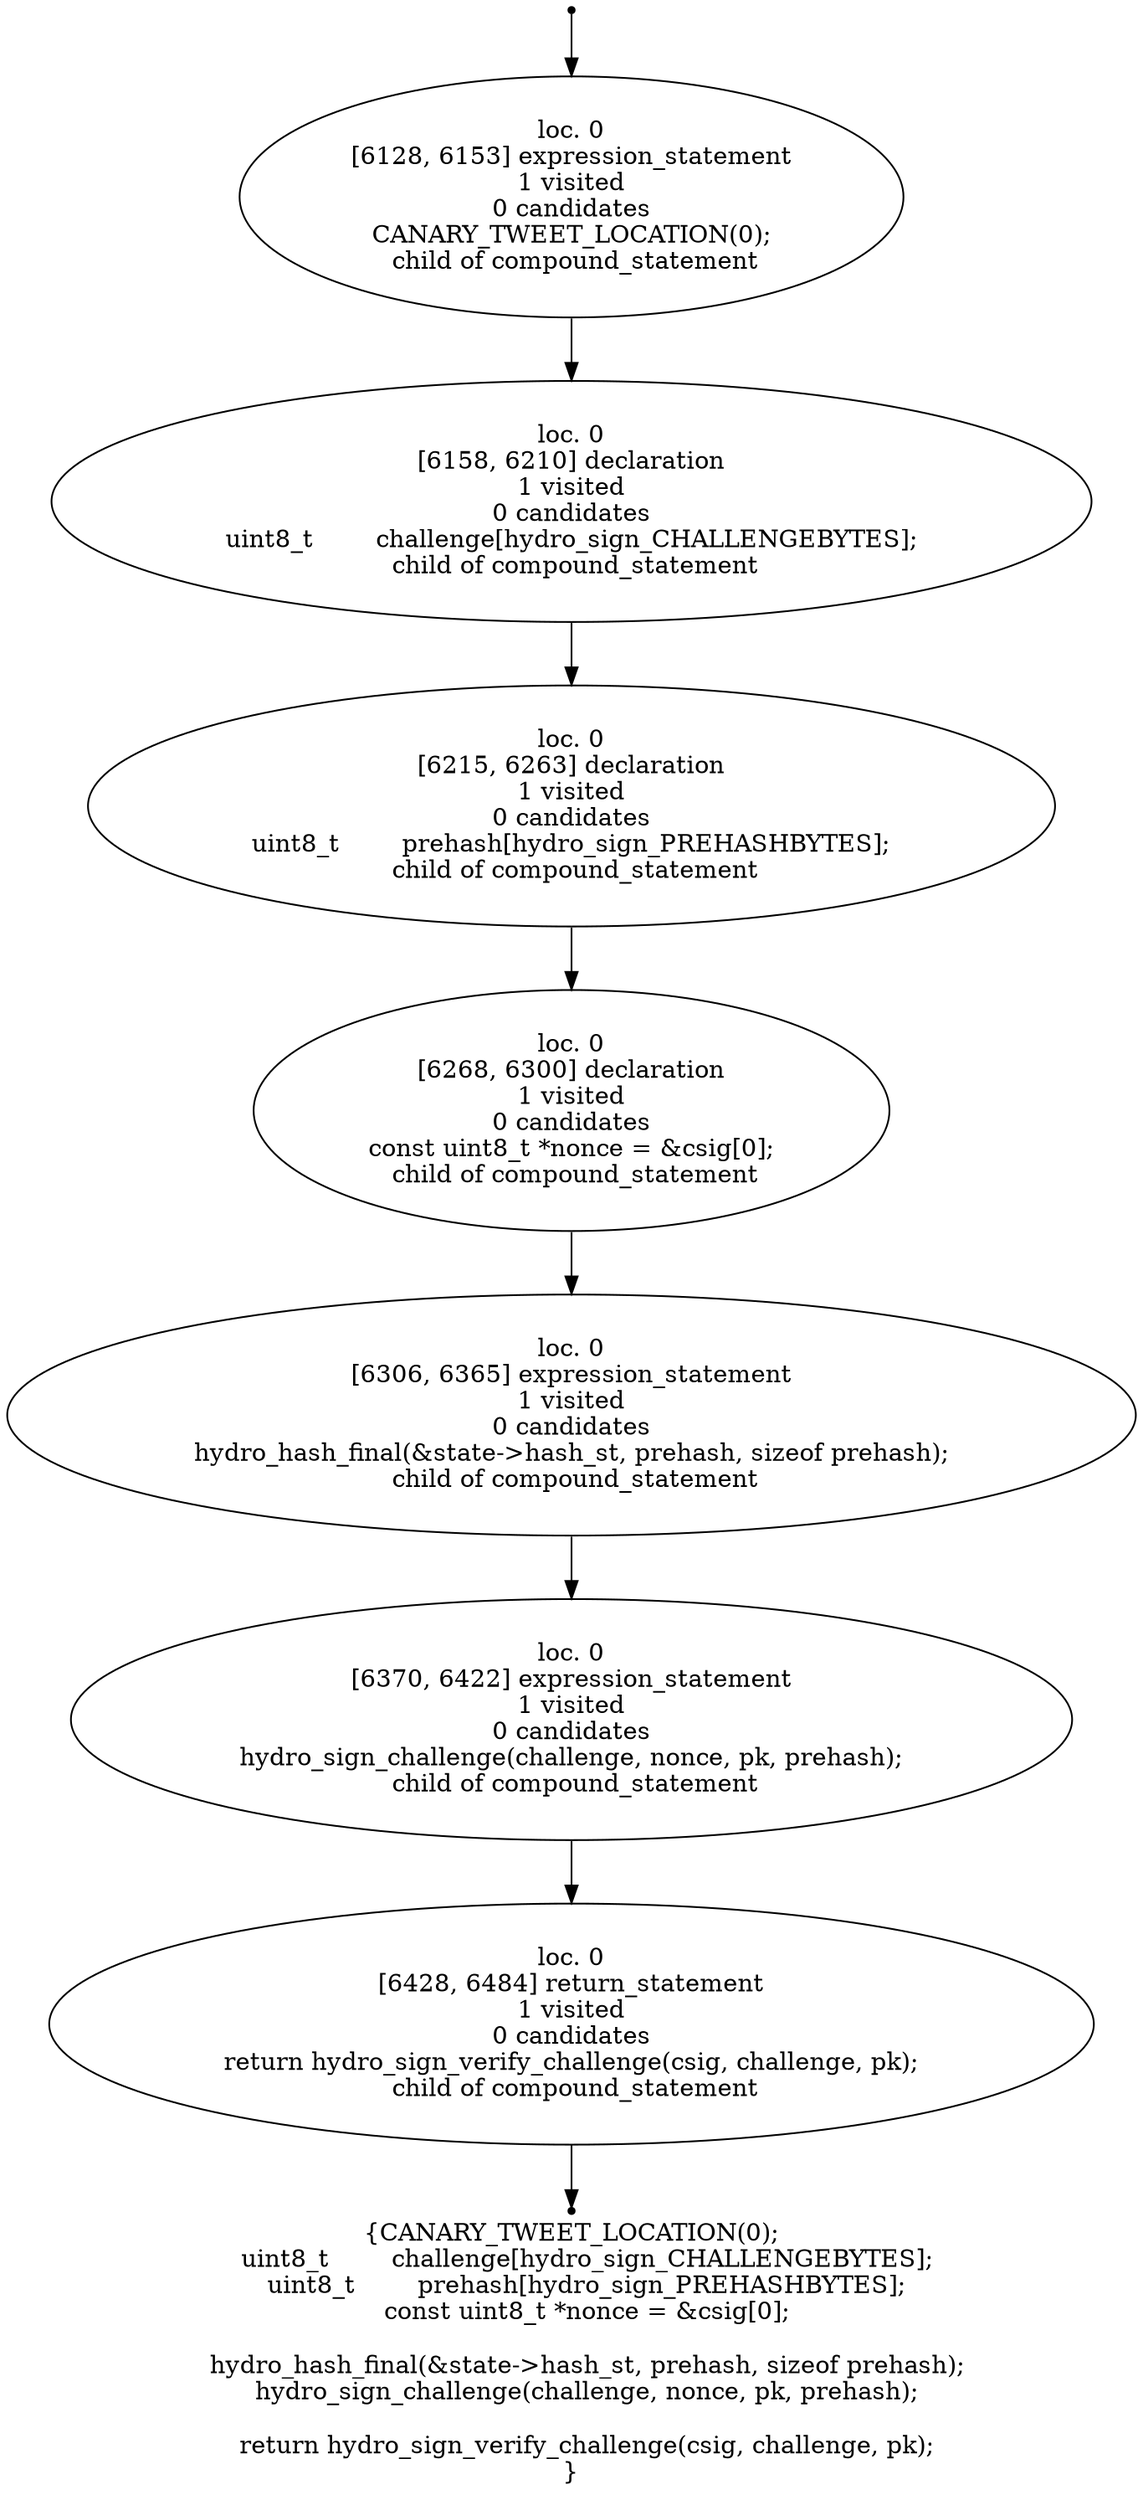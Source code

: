digraph hydro_sign_final_verify_localised_11 {
	initial [shape=point]
	initial -> "loc. 0
[6128, 6153] expression_statement
1 visited
0 candidates
 CANARY_TWEET_LOCATION(0); 
 child of compound_statement"
	final [shape=point]
	"loc. 0
[6428, 6484] return_statement
1 visited
0 candidates
 return hydro_sign_verify_challenge(csig, challenge, pk); 
 child of compound_statement" -> final
	"loc. 0
[6128, 6153] expression_statement
1 visited
0 candidates
 CANARY_TWEET_LOCATION(0); 
 child of compound_statement"
	"loc. 0
[6128, 6153] expression_statement
1 visited
0 candidates
 CANARY_TWEET_LOCATION(0); 
 child of compound_statement" -> "loc. 0
[6158, 6210] declaration
1 visited
0 candidates
 uint8_t        challenge[hydro_sign_CHALLENGEBYTES]; 
 child of compound_statement"
	"loc. 0
[6158, 6210] declaration
1 visited
0 candidates
 uint8_t        challenge[hydro_sign_CHALLENGEBYTES]; 
 child of compound_statement"
	"loc. 0
[6158, 6210] declaration
1 visited
0 candidates
 uint8_t        challenge[hydro_sign_CHALLENGEBYTES]; 
 child of compound_statement" -> "loc. 0
[6215, 6263] declaration
1 visited
0 candidates
 uint8_t        prehash[hydro_sign_PREHASHBYTES]; 
 child of compound_statement"
	"loc. 0
[6215, 6263] declaration
1 visited
0 candidates
 uint8_t        prehash[hydro_sign_PREHASHBYTES]; 
 child of compound_statement"
	"loc. 0
[6215, 6263] declaration
1 visited
0 candidates
 uint8_t        prehash[hydro_sign_PREHASHBYTES]; 
 child of compound_statement" -> "loc. 0
[6268, 6300] declaration
1 visited
0 candidates
 const uint8_t *nonce = &csig[0]; 
 child of compound_statement"
	"loc. 0
[6268, 6300] declaration
1 visited
0 candidates
 const uint8_t *nonce = &csig[0]; 
 child of compound_statement"
	"loc. 0
[6268, 6300] declaration
1 visited
0 candidates
 const uint8_t *nonce = &csig[0]; 
 child of compound_statement" -> "loc. 0
[6306, 6365] expression_statement
1 visited
0 candidates
 hydro_hash_final(&state->hash_st, prehash, sizeof prehash); 
 child of compound_statement"
	"loc. 0
[6306, 6365] expression_statement
1 visited
0 candidates
 hydro_hash_final(&state->hash_st, prehash, sizeof prehash); 
 child of compound_statement"
	"loc. 0
[6306, 6365] expression_statement
1 visited
0 candidates
 hydro_hash_final(&state->hash_st, prehash, sizeof prehash); 
 child of compound_statement" -> "loc. 0
[6370, 6422] expression_statement
1 visited
0 candidates
 hydro_sign_challenge(challenge, nonce, pk, prehash); 
 child of compound_statement"
	"loc. 0
[6370, 6422] expression_statement
1 visited
0 candidates
 hydro_sign_challenge(challenge, nonce, pk, prehash); 
 child of compound_statement"
	"loc. 0
[6370, 6422] expression_statement
1 visited
0 candidates
 hydro_sign_challenge(challenge, nonce, pk, prehash); 
 child of compound_statement" -> "loc. 0
[6428, 6484] return_statement
1 visited
0 candidates
 return hydro_sign_verify_challenge(csig, challenge, pk); 
 child of compound_statement"
	"loc. 0
[6428, 6484] return_statement
1 visited
0 candidates
 return hydro_sign_verify_challenge(csig, challenge, pk); 
 child of compound_statement"
	label="{CANARY_TWEET_LOCATION(0);
    uint8_t        challenge[hydro_sign_CHALLENGEBYTES];
    uint8_t        prehash[hydro_sign_PREHASHBYTES];
    const uint8_t *nonce = &csig[0];

    hydro_hash_final(&state->hash_st, prehash, sizeof prehash);
    hydro_sign_challenge(challenge, nonce, pk, prehash);

    return hydro_sign_verify_challenge(csig, challenge, pk);
}"
}
